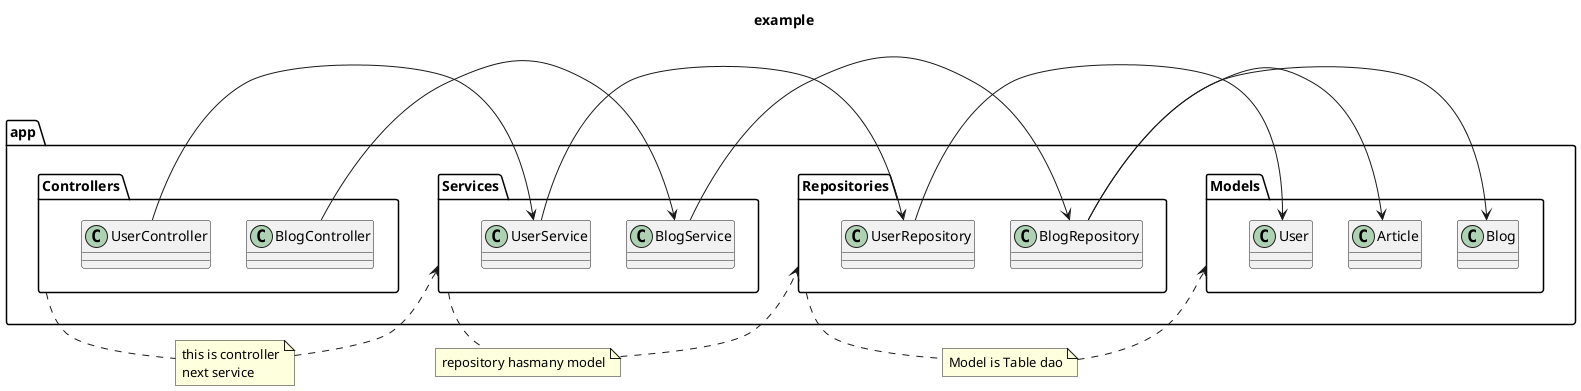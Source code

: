 @startuml{example.png}
title example

package app.Controllers {

class BlogController {
}
class UserController {
}
}
'--- PACKAGE END. app.Controllers

package app.Services {

class BlogService {
}

class UserService {
}

}
'--- PACKAGE END. app.Services

note as note01
    this is controller
    next service
end note

app.Controllers .- note01
note01 .> app.Services
BlogController -> BlogService
UserController -> UserService

package app.Repositories {

class BlogRepository {
}

class UserRepository {
}

}

note as note02
        repository hasmany model
end note

app.Services .- note02
note02 .> app.Repositories
BlogService -> BlogRepository
UserService -> UserRepository

package app.Models {

class Blog {

}

class Article {

}

class User {

}
}

note as note03
Model is Table dao
end note

'=== リポジトリとモデルの関連'
app.Repositories .- note03
note03 .> app.Models
BlogRepository -> Blog
BlogRepository -> Article
UserRepository -> User

@enduml
